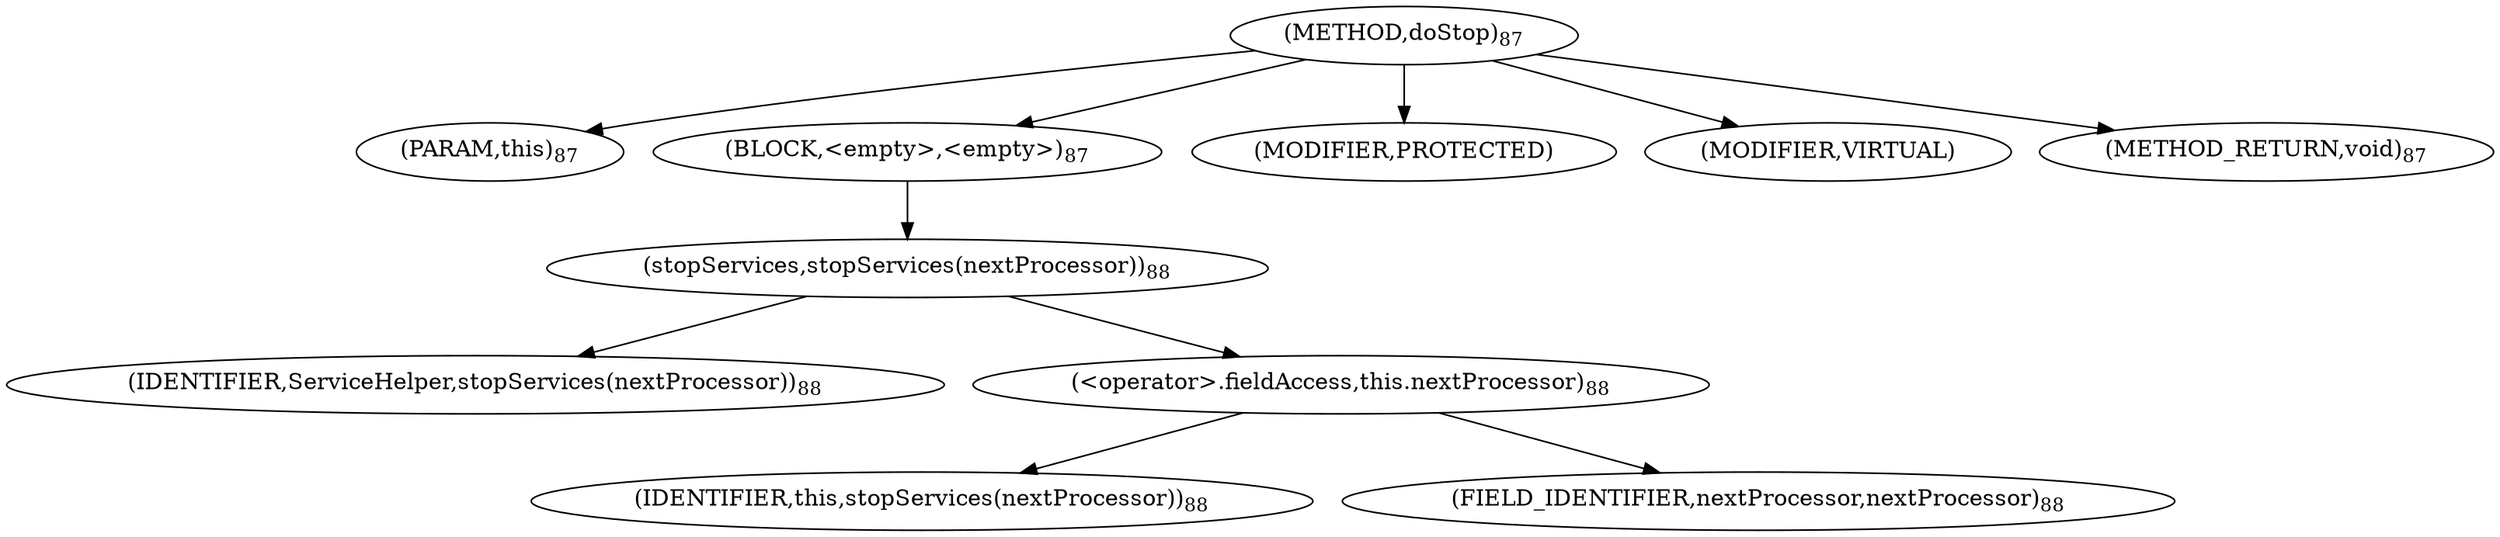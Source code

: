 digraph "doStop" {  
"166" [label = <(METHOD,doStop)<SUB>87</SUB>> ]
"167" [label = <(PARAM,this)<SUB>87</SUB>> ]
"168" [label = <(BLOCK,&lt;empty&gt;,&lt;empty&gt;)<SUB>87</SUB>> ]
"169" [label = <(stopServices,stopServices(nextProcessor))<SUB>88</SUB>> ]
"170" [label = <(IDENTIFIER,ServiceHelper,stopServices(nextProcessor))<SUB>88</SUB>> ]
"171" [label = <(&lt;operator&gt;.fieldAccess,this.nextProcessor)<SUB>88</SUB>> ]
"172" [label = <(IDENTIFIER,this,stopServices(nextProcessor))<SUB>88</SUB>> ]
"173" [label = <(FIELD_IDENTIFIER,nextProcessor,nextProcessor)<SUB>88</SUB>> ]
"174" [label = <(MODIFIER,PROTECTED)> ]
"175" [label = <(MODIFIER,VIRTUAL)> ]
"176" [label = <(METHOD_RETURN,void)<SUB>87</SUB>> ]
  "166" -> "167" 
  "166" -> "168" 
  "166" -> "174" 
  "166" -> "175" 
  "166" -> "176" 
  "168" -> "169" 
  "169" -> "170" 
  "169" -> "171" 
  "171" -> "172" 
  "171" -> "173" 
}
